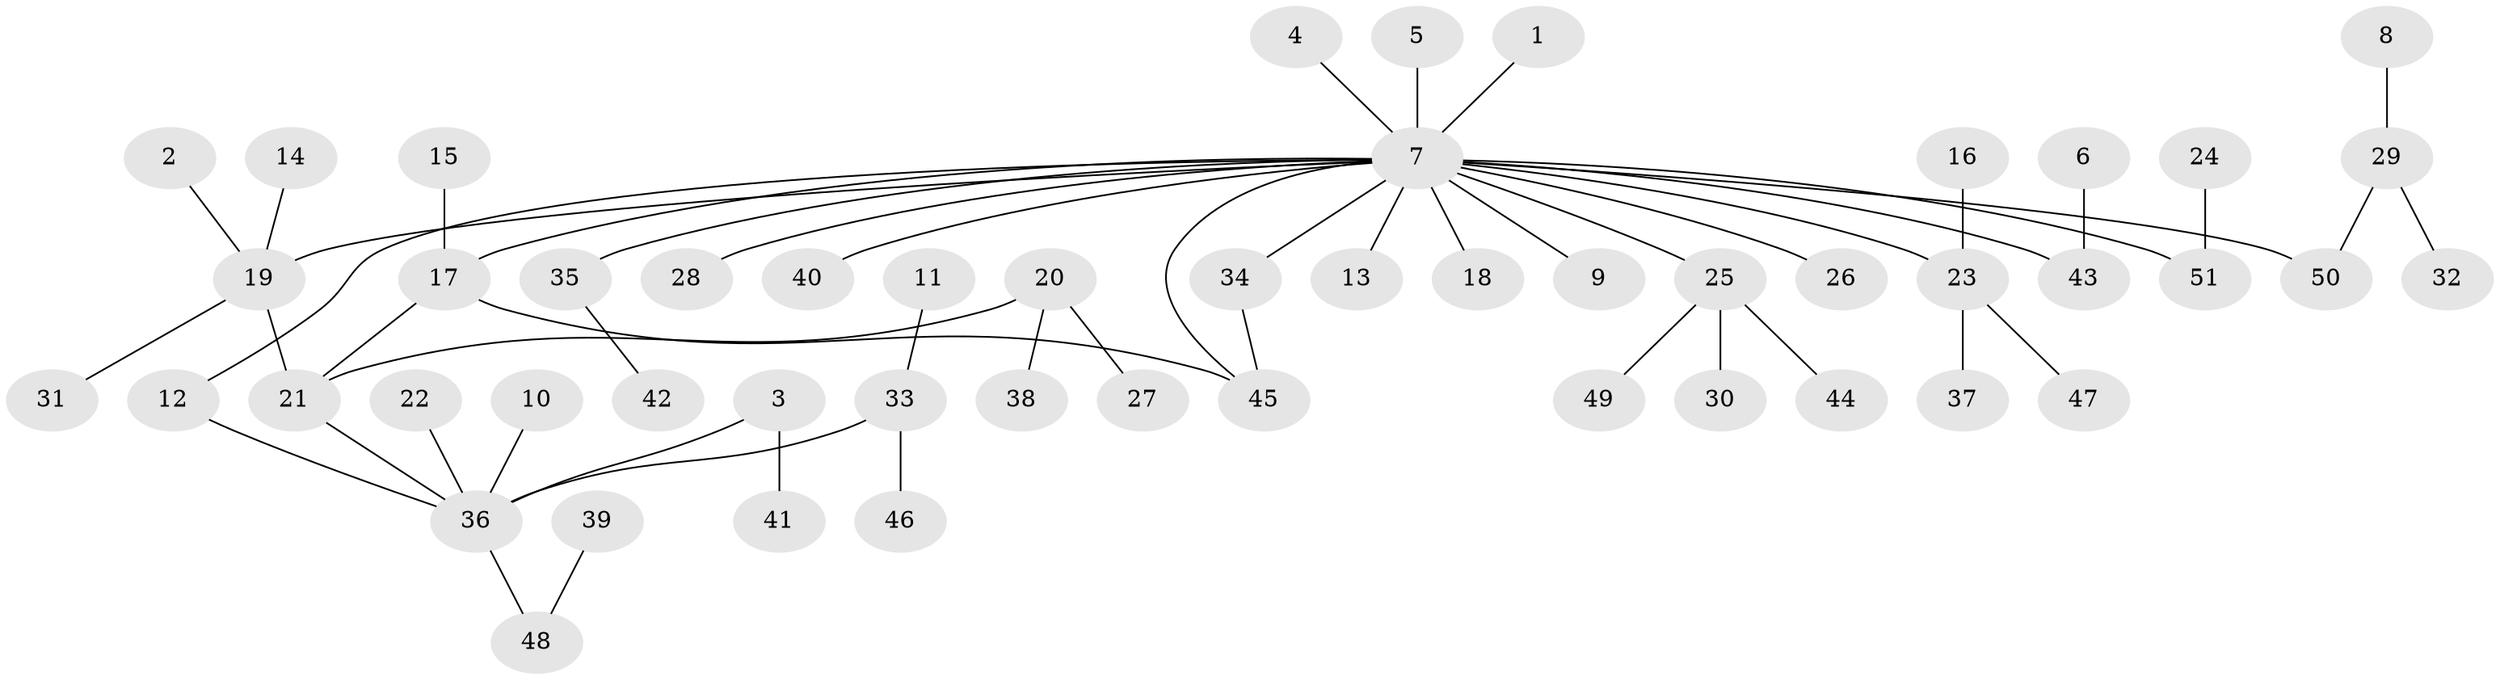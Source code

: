 // original degree distribution, {2: 0.18, 22: 0.01, 5: 0.08, 3: 0.06, 1: 0.61, 8: 0.01, 9: 0.01, 4: 0.04}
// Generated by graph-tools (version 1.1) at 2025/01/03/09/25 03:01:38]
// undirected, 51 vertices, 54 edges
graph export_dot {
graph [start="1"]
  node [color=gray90,style=filled];
  1;
  2;
  3;
  4;
  5;
  6;
  7;
  8;
  9;
  10;
  11;
  12;
  13;
  14;
  15;
  16;
  17;
  18;
  19;
  20;
  21;
  22;
  23;
  24;
  25;
  26;
  27;
  28;
  29;
  30;
  31;
  32;
  33;
  34;
  35;
  36;
  37;
  38;
  39;
  40;
  41;
  42;
  43;
  44;
  45;
  46;
  47;
  48;
  49;
  50;
  51;
  1 -- 7 [weight=1.0];
  2 -- 19 [weight=1.0];
  3 -- 36 [weight=1.0];
  3 -- 41 [weight=1.0];
  4 -- 7 [weight=1.0];
  5 -- 7 [weight=1.0];
  6 -- 43 [weight=1.0];
  7 -- 9 [weight=1.0];
  7 -- 12 [weight=1.0];
  7 -- 13 [weight=1.0];
  7 -- 17 [weight=1.0];
  7 -- 18 [weight=1.0];
  7 -- 19 [weight=1.0];
  7 -- 23 [weight=1.0];
  7 -- 25 [weight=1.0];
  7 -- 26 [weight=1.0];
  7 -- 28 [weight=1.0];
  7 -- 34 [weight=1.0];
  7 -- 35 [weight=1.0];
  7 -- 40 [weight=1.0];
  7 -- 43 [weight=2.0];
  7 -- 45 [weight=1.0];
  7 -- 50 [weight=1.0];
  7 -- 51 [weight=1.0];
  8 -- 29 [weight=1.0];
  10 -- 36 [weight=1.0];
  11 -- 33 [weight=1.0];
  12 -- 36 [weight=1.0];
  14 -- 19 [weight=1.0];
  15 -- 17 [weight=1.0];
  16 -- 23 [weight=1.0];
  17 -- 21 [weight=1.0];
  17 -- 45 [weight=1.0];
  19 -- 21 [weight=1.0];
  19 -- 31 [weight=1.0];
  20 -- 21 [weight=1.0];
  20 -- 27 [weight=1.0];
  20 -- 38 [weight=1.0];
  21 -- 36 [weight=1.0];
  22 -- 36 [weight=1.0];
  23 -- 37 [weight=1.0];
  23 -- 47 [weight=1.0];
  24 -- 51 [weight=1.0];
  25 -- 30 [weight=1.0];
  25 -- 44 [weight=1.0];
  25 -- 49 [weight=1.0];
  29 -- 32 [weight=1.0];
  29 -- 50 [weight=1.0];
  33 -- 36 [weight=1.0];
  33 -- 46 [weight=1.0];
  34 -- 45 [weight=1.0];
  35 -- 42 [weight=1.0];
  36 -- 48 [weight=1.0];
  39 -- 48 [weight=1.0];
}
